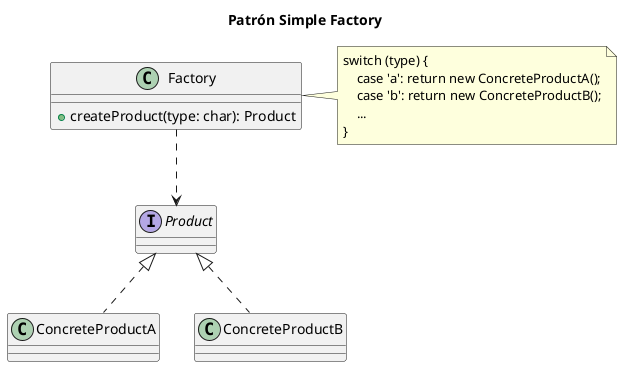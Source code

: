 @startuml patroncito
title Patrón Simple Factory

interface Product {
}

class ConcreteProductA {
}

class ConcreteProductB {
}

Product <|.. ConcreteProductA
Product <|.. ConcreteProductB

class Factory {
    + createProduct(type: char): Product
}

Factory ..> Product

note right of Factory
    switch (type) {
        case 'a': return new ConcreteProductA();
        case 'b': return new ConcreteProductB();
        ...
    }
end note

@enduml
